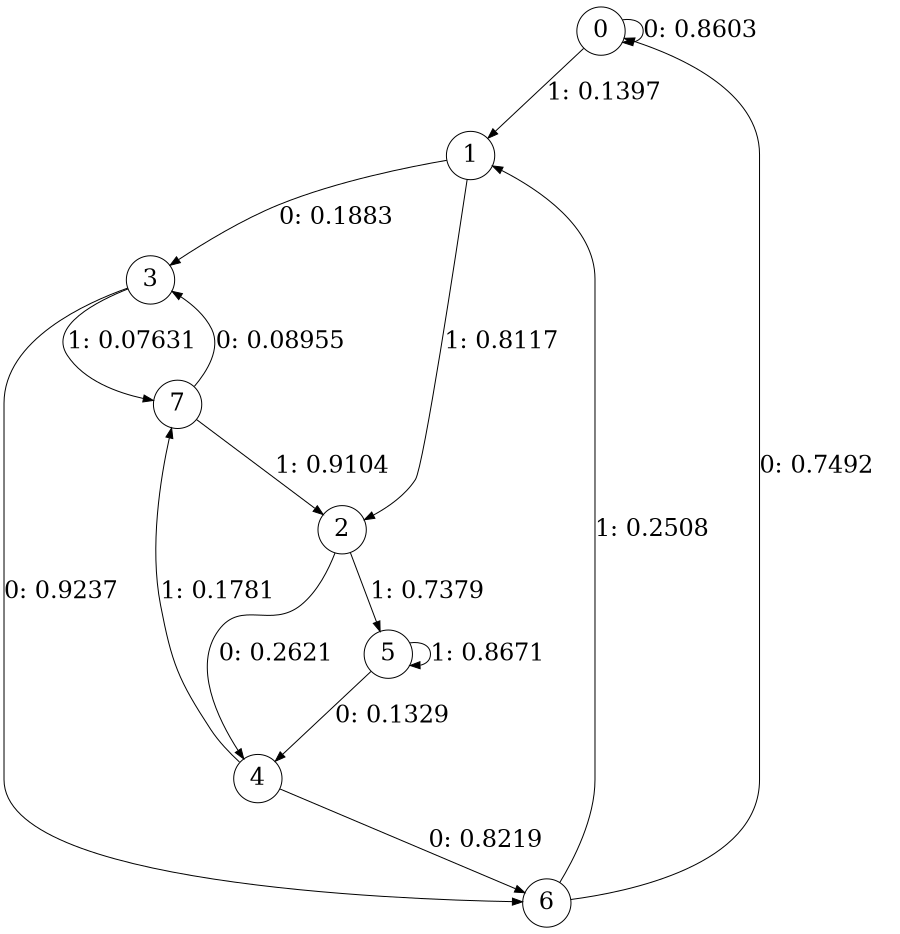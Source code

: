 digraph "ch5randomL3" {
size = "6,8.5";
ratio = "fill";
node [shape = circle];
node [fontsize = 24];
edge [fontsize = 24];
0 -> 0 [label = "0: 0.8603   "];
0 -> 1 [label = "1: 0.1397   "];
1 -> 3 [label = "0: 0.1883   "];
1 -> 2 [label = "1: 0.8117   "];
2 -> 4 [label = "0: 0.2621   "];
2 -> 5 [label = "1: 0.7379   "];
3 -> 6 [label = "0: 0.9237   "];
3 -> 7 [label = "1: 0.07631  "];
4 -> 6 [label = "0: 0.8219   "];
4 -> 7 [label = "1: 0.1781   "];
5 -> 4 [label = "0: 0.1329   "];
5 -> 5 [label = "1: 0.8671   "];
6 -> 0 [label = "0: 0.7492   "];
6 -> 1 [label = "1: 0.2508   "];
7 -> 3 [label = "0: 0.08955  "];
7 -> 2 [label = "1: 0.9104   "];
}